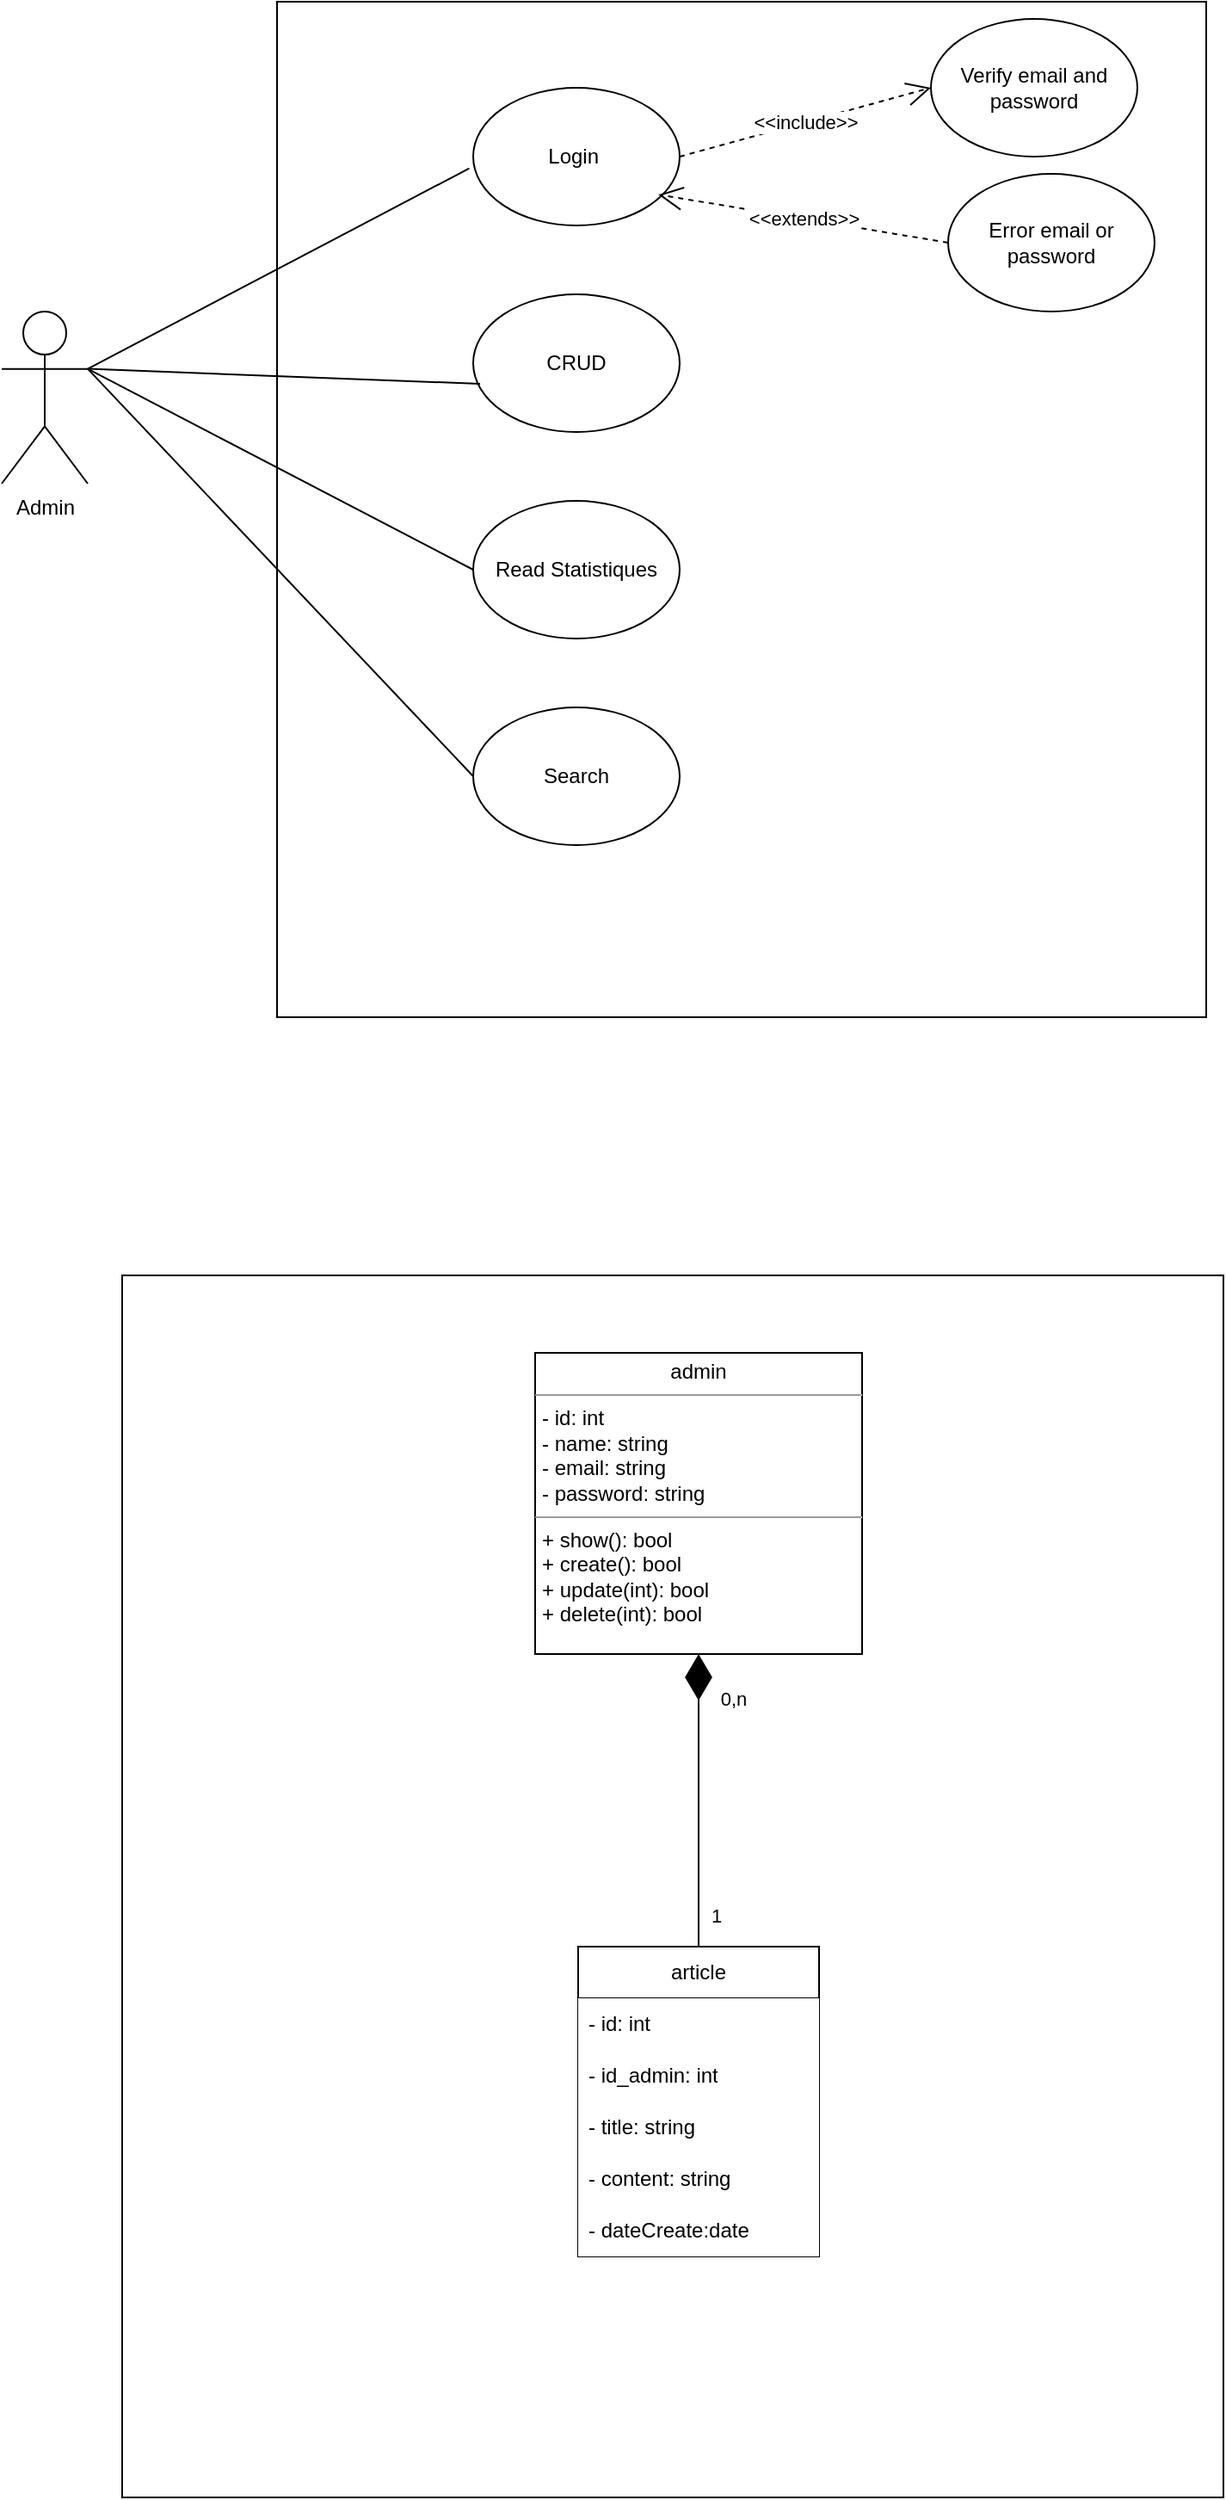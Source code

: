 <mxfile version="20.8.1" type="device"><diagram id="XfzVpfJ98E0PtZjFVoHW" name="Page-1"><mxGraphModel dx="913" dy="502" grid="1" gridSize="10" guides="1" tooltips="1" connect="1" arrows="1" fold="1" page="1" pageScale="1" pageWidth="827" pageHeight="1169" math="0" shadow="0"><root><mxCell id="0"/><mxCell id="1" parent="0"/><mxCell id="mKjWmj1yLiCrlD7wnuci-2" value="" style="rounded=0;whiteSpace=wrap;html=1;" vertex="1" parent="1"><mxGeometry x="240" y="260" width="540" height="590" as="geometry"/></mxCell><mxCell id="mKjWmj1yLiCrlD7wnuci-3" value="Admin" style="shape=umlActor;verticalLabelPosition=bottom;verticalAlign=top;html=1;outlineConnect=0;" vertex="1" parent="1"><mxGeometry x="80" y="440" width="50" height="100" as="geometry"/></mxCell><mxCell id="mKjWmj1yLiCrlD7wnuci-4" value="Login&amp;nbsp;" style="ellipse;whiteSpace=wrap;html=1;" vertex="1" parent="1"><mxGeometry x="354" y="310" width="120" height="80" as="geometry"/></mxCell><mxCell id="mKjWmj1yLiCrlD7wnuci-5" value="CRUD" style="ellipse;whiteSpace=wrap;html=1;" vertex="1" parent="1"><mxGeometry x="354" y="430" width="120" height="80" as="geometry"/></mxCell><mxCell id="mKjWmj1yLiCrlD7wnuci-6" value="Read Statistiques" style="ellipse;whiteSpace=wrap;html=1;" vertex="1" parent="1"><mxGeometry x="354" y="550" width="120" height="80" as="geometry"/></mxCell><mxCell id="mKjWmj1yLiCrlD7wnuci-7" value="Search" style="ellipse;whiteSpace=wrap;html=1;" vertex="1" parent="1"><mxGeometry x="354" y="670" width="120" height="80" as="geometry"/></mxCell><mxCell id="mKjWmj1yLiCrlD7wnuci-8" value="" style="endArrow=none;html=1;rounded=0;exitX=1;exitY=0.333;exitDx=0;exitDy=0;exitPerimeter=0;entryX=-0.019;entryY=0.585;entryDx=0;entryDy=0;entryPerimeter=0;" edge="1" parent="1" source="mKjWmj1yLiCrlD7wnuci-3" target="mKjWmj1yLiCrlD7wnuci-4"><mxGeometry width="50" height="50" relative="1" as="geometry"><mxPoint x="330" y="570" as="sourcePoint"/><mxPoint x="380" y="520" as="targetPoint"/></mxGeometry></mxCell><mxCell id="mKjWmj1yLiCrlD7wnuci-9" value="" style="endArrow=none;html=1;rounded=0;exitX=1;exitY=0.333;exitDx=0;exitDy=0;exitPerimeter=0;entryX=0.033;entryY=0.65;entryDx=0;entryDy=0;entryPerimeter=0;" edge="1" parent="1" source="mKjWmj1yLiCrlD7wnuci-3" target="mKjWmj1yLiCrlD7wnuci-5"><mxGeometry width="50" height="50" relative="1" as="geometry"><mxPoint x="330" y="570" as="sourcePoint"/><mxPoint x="380" y="520" as="targetPoint"/></mxGeometry></mxCell><mxCell id="mKjWmj1yLiCrlD7wnuci-10" value="" style="endArrow=none;html=1;rounded=0;exitX=1;exitY=0.333;exitDx=0;exitDy=0;exitPerimeter=0;entryX=0;entryY=0.5;entryDx=0;entryDy=0;" edge="1" parent="1" source="mKjWmj1yLiCrlD7wnuci-3" target="mKjWmj1yLiCrlD7wnuci-6"><mxGeometry width="50" height="50" relative="1" as="geometry"><mxPoint x="140" y="483.333" as="sourcePoint"/><mxPoint x="367.96" y="492" as="targetPoint"/></mxGeometry></mxCell><mxCell id="mKjWmj1yLiCrlD7wnuci-11" value="" style="endArrow=none;html=1;rounded=0;exitX=1;exitY=0.333;exitDx=0;exitDy=0;exitPerimeter=0;entryX=0;entryY=0.5;entryDx=0;entryDy=0;" edge="1" parent="1" source="mKjWmj1yLiCrlD7wnuci-3" target="mKjWmj1yLiCrlD7wnuci-7"><mxGeometry width="50" height="50" relative="1" as="geometry"><mxPoint x="150" y="493.333" as="sourcePoint"/><mxPoint x="364" y="600" as="targetPoint"/></mxGeometry></mxCell><mxCell id="mKjWmj1yLiCrlD7wnuci-12" value="Verify email and password" style="ellipse;whiteSpace=wrap;html=1;" vertex="1" parent="1"><mxGeometry x="620" y="270" width="120" height="80" as="geometry"/></mxCell><mxCell id="mKjWmj1yLiCrlD7wnuci-13" value="Error email or password" style="ellipse;whiteSpace=wrap;html=1;" vertex="1" parent="1"><mxGeometry x="630" y="360" width="120" height="80" as="geometry"/></mxCell><mxCell id="mKjWmj1yLiCrlD7wnuci-16" value="&amp;lt;&amp;lt;include&amp;gt;&amp;gt;" style="endArrow=open;endSize=12;dashed=1;html=1;rounded=0;exitX=1;exitY=0.5;exitDx=0;exitDy=0;entryX=0;entryY=0.5;entryDx=0;entryDy=0;" edge="1" parent="1" source="mKjWmj1yLiCrlD7wnuci-4" target="mKjWmj1yLiCrlD7wnuci-12"><mxGeometry width="160" relative="1" as="geometry"><mxPoint x="280" y="370" as="sourcePoint"/><mxPoint x="440" y="370" as="targetPoint"/></mxGeometry></mxCell><mxCell id="mKjWmj1yLiCrlD7wnuci-18" value="&amp;lt;&amp;lt;extends&amp;gt;&amp;gt;" style="endArrow=open;endSize=12;dashed=1;html=1;rounded=0;exitX=0;exitY=0.5;exitDx=0;exitDy=0;entryX=0.897;entryY=0.776;entryDx=0;entryDy=0;entryPerimeter=0;" edge="1" parent="1" source="mKjWmj1yLiCrlD7wnuci-13" target="mKjWmj1yLiCrlD7wnuci-4"><mxGeometry width="160" relative="1" as="geometry"><mxPoint x="280" y="360" as="sourcePoint"/><mxPoint x="440" y="360" as="targetPoint"/></mxGeometry></mxCell><mxCell id="mKjWmj1yLiCrlD7wnuci-20" value="" style="rounded=0;whiteSpace=wrap;html=1;fillColor=none;" vertex="1" parent="1"><mxGeometry x="150" y="1000" width="640" height="710" as="geometry"/></mxCell><mxCell id="mKjWmj1yLiCrlD7wnuci-26" value="article" style="swimlane;fontStyle=0;childLayout=stackLayout;horizontal=1;startSize=30;horizontalStack=0;resizeParent=1;resizeParentMax=0;resizeLast=0;collapsible=1;marginBottom=0;whiteSpace=wrap;html=1;" vertex="1" parent="1"><mxGeometry x="415" y="1390" width="140" height="180" as="geometry"/></mxCell><mxCell id="mKjWmj1yLiCrlD7wnuci-27" value="- id: int&amp;nbsp;" style="text;align=left;verticalAlign=middle;spacingLeft=4;spacingRight=4;overflow=hidden;points=[[0,0.5],[1,0.5]];portConstraint=eastwest;rotatable=0;whiteSpace=wrap;html=1;fillColor=default;" vertex="1" parent="mKjWmj1yLiCrlD7wnuci-26"><mxGeometry y="30" width="140" height="30" as="geometry"/></mxCell><mxCell id="mKjWmj1yLiCrlD7wnuci-29" value="- id_admin: int" style="text;align=left;verticalAlign=middle;spacingLeft=4;spacingRight=4;overflow=hidden;points=[[0,0.5],[1,0.5]];portConstraint=eastwest;rotatable=0;whiteSpace=wrap;html=1;fillColor=default;" vertex="1" parent="mKjWmj1yLiCrlD7wnuci-26"><mxGeometry y="60" width="140" height="30" as="geometry"/></mxCell><mxCell id="mKjWmj1yLiCrlD7wnuci-35" value="- title: string" style="text;align=left;verticalAlign=middle;spacingLeft=4;spacingRight=4;overflow=hidden;points=[[0,0.5],[1,0.5]];portConstraint=eastwest;rotatable=0;whiteSpace=wrap;html=1;fillColor=default;" vertex="1" parent="mKjWmj1yLiCrlD7wnuci-26"><mxGeometry y="90" width="140" height="30" as="geometry"/></mxCell><mxCell id="mKjWmj1yLiCrlD7wnuci-28" value="- content: string&amp;nbsp;" style="text;align=left;verticalAlign=middle;spacingLeft=4;spacingRight=4;overflow=hidden;points=[[0,0.5],[1,0.5]];portConstraint=eastwest;rotatable=0;whiteSpace=wrap;html=1;fillColor=default;" vertex="1" parent="mKjWmj1yLiCrlD7wnuci-26"><mxGeometry y="120" width="140" height="30" as="geometry"/></mxCell><mxCell id="mKjWmj1yLiCrlD7wnuci-33" value="- dateCreate:date" style="text;align=left;verticalAlign=middle;spacingLeft=4;spacingRight=4;overflow=hidden;points=[[0,0.5],[1,0.5]];portConstraint=eastwest;rotatable=0;whiteSpace=wrap;html=1;fillColor=default;" vertex="1" parent="mKjWmj1yLiCrlD7wnuci-26"><mxGeometry y="150" width="140" height="30" as="geometry"/></mxCell><mxCell id="mKjWmj1yLiCrlD7wnuci-30" value="" style="endArrow=diamondThin;endFill=1;endSize=24;html=1;rounded=0;entryX=0.5;entryY=1;entryDx=0;entryDy=0;" edge="1" parent="1" source="mKjWmj1yLiCrlD7wnuci-26" target="mKjWmj1yLiCrlD7wnuci-34"><mxGeometry width="160" relative="1" as="geometry"><mxPoint x="280" y="1280" as="sourcePoint"/><mxPoint x="440" y="1220" as="targetPoint"/></mxGeometry></mxCell><mxCell id="mKjWmj1yLiCrlD7wnuci-31" value="0,n" style="edgeLabel;html=1;align=center;verticalAlign=middle;resizable=0;points=[];" vertex="1" connectable="0" parent="mKjWmj1yLiCrlD7wnuci-30"><mxGeometry x="0.76" y="-2" relative="1" as="geometry"><mxPoint x="18" y="5" as="offset"/></mxGeometry></mxCell><mxCell id="mKjWmj1yLiCrlD7wnuci-32" value="1" style="edgeLabel;html=1;align=center;verticalAlign=middle;resizable=0;points=[];" vertex="1" connectable="0" parent="mKjWmj1yLiCrlD7wnuci-30"><mxGeometry x="-0.577" y="1" relative="1" as="geometry"><mxPoint x="11" y="18" as="offset"/></mxGeometry></mxCell><mxCell id="mKjWmj1yLiCrlD7wnuci-34" value="&lt;p style=&quot;margin:0px;margin-top:4px;text-align:center;&quot;&gt;&lt;span style=&quot;&quot;&gt;admin&lt;/span&gt;&lt;br&gt;&lt;/p&gt;&lt;hr size=&quot;1&quot;&gt;&lt;p style=&quot;margin:0px;margin-left:4px;&quot;&gt;-&amp;nbsp;&lt;span style=&quot;&quot;&gt;id&lt;/span&gt;: int&lt;br&gt;-&amp;nbsp;&lt;span style=&quot;&quot;&gt;name&lt;/span&gt;: string&lt;/p&gt;&lt;p style=&quot;margin:0px;margin-left:4px;&quot;&gt;- email: string&amp;nbsp;&lt;/p&gt;&lt;p style=&quot;margin:0px;margin-left:4px;&quot;&gt;- password: string&amp;nbsp;&lt;/p&gt;&lt;hr size=&quot;1&quot;&gt;&lt;p style=&quot;margin:0px;margin-left:4px;&quot;&gt;+ show(): bool&lt;/p&gt;&lt;p style=&quot;margin:0px;margin-left:4px;&quot;&gt;+ create(): bool&lt;/p&gt;&lt;p style=&quot;margin:0px;margin-left:4px;&quot;&gt;+ update(int): bool&lt;/p&gt;&lt;p style=&quot;margin:0px;margin-left:4px;&quot;&gt;+ delete(int): bool&lt;br&gt;&lt;br&gt;&lt;/p&gt;" style="verticalAlign=top;align=left;overflow=fill;fontSize=12;fontFamily=Helvetica;html=1;" vertex="1" parent="1"><mxGeometry x="390" y="1045" width="190" height="175" as="geometry"/></mxCell></root></mxGraphModel></diagram></mxfile>